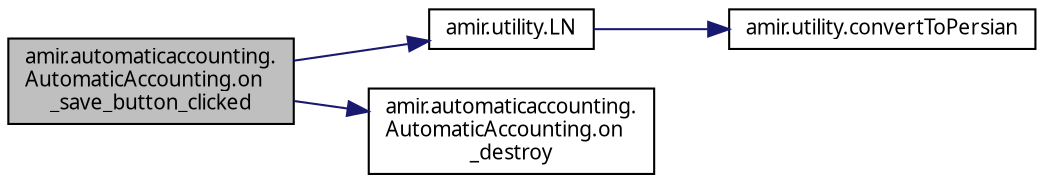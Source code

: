 digraph "amir.automaticaccounting.AutomaticAccounting.on_save_button_clicked"
{
 // LATEX_PDF_SIZE
  edge [fontname="FreeSans.ttf",fontsize="10",labelfontname="FreeSans.ttf",labelfontsize="10"];
  node [fontname="FreeSans.ttf",fontsize="10",shape=record];
  rankdir="LR";
  Node1 [label="amir.automaticaccounting.\lAutomaticAccounting.on\l_save_button_clicked",height=0.2,width=0.4,color="black", fillcolor="grey75", style="filled", fontcolor="black",tooltip=" "];
  Node1 -> Node2 [color="midnightblue",fontsize="10",style="solid",fontname="FreeSans.ttf"];
  Node2 [label="amir.utility.LN",height=0.2,width=0.4,color="black", fillcolor="white", style="filled",URL="$group___utility.html#ga0743603f91496779ad987d6a561f2142",tooltip="Check the active locale and choose number characters from that locale."];
  Node2 -> Node3 [color="midnightblue",fontsize="10",style="solid",fontname="FreeSans.ttf"];
  Node3 [label="amir.utility.convertToPersian",height=0.2,width=0.4,color="black", fillcolor="white", style="filled",URL="$group___utility.html#ga8b89d0d191ac53afdec68da806fe310d",tooltip=" "];
  Node1 -> Node4 [color="midnightblue",fontsize="10",style="solid",fontname="FreeSans.ttf"];
  Node4 [label="amir.automaticaccounting.\lAutomaticAccounting.on\l_destroy",height=0.2,width=0.4,color="black", fillcolor="white", style="filled",URL="$classamir_1_1automaticaccounting_1_1_automatic_accounting.html#affa399167f28b05e1bd6046841c41453",tooltip=" "];
}
